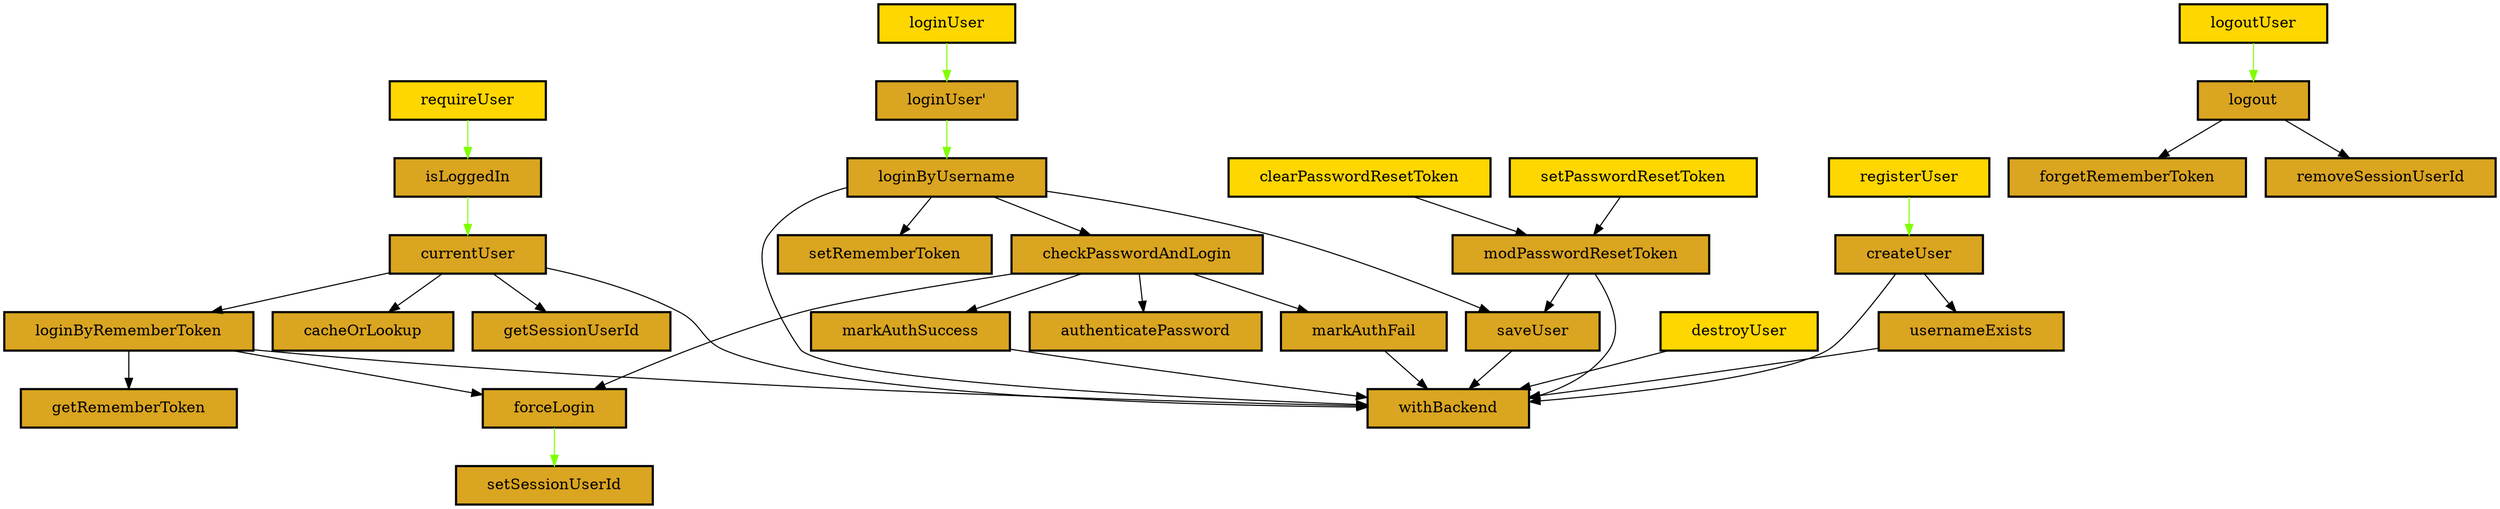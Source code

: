 digraph "Diagram of: Snap.Snaplet.Auth.Handlers" {
    node [margin="0.4,0.1"
         ,style=filled];
    1 [label=authenticatePassword
      ,shape=box
      ,fillcolor=goldenrod
      ,style="filled,bold"];
    2 [label=cacheOrLookup
      ,shape=box
      ,fillcolor=goldenrod
      ,style="filled,bold"];
    3 [label=checkPasswordAndLogin
      ,shape=box
      ,fillcolor=goldenrod
      ,style="filled,bold"];
    4 [label=clearPasswordResetToken
      ,shape=box
      ,fillcolor=gold
      ,style="filled,bold"];
    5 [label=createUser
      ,shape=box
      ,fillcolor=goldenrod
      ,style="filled,bold"];
    6 [label=currentUser
      ,shape=box
      ,fillcolor=goldenrod
      ,style="filled,bold"];
    7 [label=destroyUser
      ,shape=box
      ,fillcolor=gold
      ,style="filled,bold"];
    8 [label=forceLogin
      ,shape=box
      ,fillcolor=goldenrod
      ,style="filled,bold"];
    9 [label=forgetRememberToken
      ,shape=box
      ,fillcolor=goldenrod
      ,style="filled,bold"];
    10 [label=getRememberToken
       ,shape=box
       ,fillcolor=goldenrod
       ,style="filled,bold"];
    11 [label=getSessionUserId
       ,shape=box
       ,fillcolor=goldenrod
       ,style="filled,bold"];
    12 [label=isLoggedIn
       ,shape=box
       ,fillcolor=goldenrod
       ,style="filled,bold"];
    13 [label=loginByRememberToken
       ,shape=box
       ,fillcolor=goldenrod
       ,style="filled,bold"];
    14 [label=loginByUsername
       ,shape=box
       ,fillcolor=goldenrod
       ,style="filled,bold"];
    15 [label=loginUser
       ,shape=box
       ,fillcolor=gold
       ,style="filled,bold"];
    16 [label="loginUser'"
       ,shape=box
       ,fillcolor=goldenrod
       ,style="filled,bold"];
    17 [label=logout
       ,shape=box
       ,fillcolor=goldenrod
       ,style="filled,bold"];
    18 [label=logoutUser
       ,shape=box
       ,fillcolor=gold
       ,style="filled,bold"];
    19 [label=markAuthFail
       ,shape=box
       ,fillcolor=goldenrod
       ,style="filled,bold"];
    20 [label=markAuthSuccess
       ,shape=box
       ,fillcolor=goldenrod
       ,style="filled,bold"];
    21 [label=modPasswordResetToken
       ,shape=box
       ,fillcolor=goldenrod
       ,style="filled,bold"];
    22 [label=registerUser
       ,shape=box
       ,fillcolor=gold
       ,style="filled,bold"];
    23 [label=removeSessionUserId
       ,shape=box
       ,fillcolor=goldenrod
       ,style="filled,bold"];
    24 [label=requireUser
       ,shape=box
       ,fillcolor=gold
       ,style="filled,bold"];
    25 [label=saveUser
       ,shape=box
       ,fillcolor=goldenrod
       ,style="filled,bold"];
    26 [label=setPasswordResetToken
       ,shape=box
       ,fillcolor=gold
       ,style="filled,bold"];
    27 [label=setRememberToken
       ,shape=box
       ,fillcolor=goldenrod
       ,style="filled,bold"];
    28 [label=setSessionUserId
       ,shape=box
       ,fillcolor=goldenrod
       ,style="filled,bold"];
    29 [label=usernameExists
       ,shape=box
       ,fillcolor=goldenrod
       ,style="filled,bold"];
    30 [label=withBackend
       ,shape=box
       ,fillcolor=goldenrod
       ,style="filled,bold"];
    3 -> 1 [penwidth=1,color=black];
    3 -> 8 [penwidth=1,color=black];
    3 -> 19 [penwidth=1
            ,color=black];
    3 -> 20 [penwidth=1
            ,color=black];
    4 -> 21 [penwidth=1
            ,color=black];
    5 -> 29 [penwidth=1
            ,color=black];
    5 -> 30 [penwidth=1
            ,color=black];
    6 -> 2 [penwidth=1,color=black];
    6 -> 11 [penwidth=1
            ,color=black];
    6 -> 13 [penwidth=1
            ,color=black];
    6 -> 30 [penwidth=1
            ,color=black];
    7 -> 30 [penwidth=1
            ,color=black];
    8 -> 28 [penwidth=1
            ,color=chartreuse];
    12 -> 6 [penwidth=1
            ,color=chartreuse];
    13 -> 8 [penwidth=1
            ,color=black];
    13 -> 10 [penwidth=1
             ,color=black];
    13 -> 30 [penwidth=1
             ,color=black];
    14 -> 3 [penwidth=1
            ,color=black];
    14 -> 25 [penwidth=1
             ,color=black];
    14 -> 27 [penwidth=1
             ,color=black];
    14 -> 30 [penwidth=1
             ,color=black];
    15 -> 16 [penwidth=1
             ,color=chartreuse];
    16 -> 14 [penwidth=1
             ,color=chartreuse];
    17 -> 9 [penwidth=1
            ,color=black];
    17 -> 23 [penwidth=1
             ,color=black];
    18 -> 17 [penwidth=1
             ,color=chartreuse];
    19 -> 30 [penwidth=1
             ,color=black];
    20 -> 30 [penwidth=1
             ,color=black];
    21 -> 25 [penwidth=1
             ,color=black];
    21 -> 30 [penwidth=1
             ,color=black];
    22 -> 5 [penwidth=1
            ,color=chartreuse];
    24 -> 12 [penwidth=1
             ,color=chartreuse];
    25 -> 30 [penwidth=1
             ,color=black];
    26 -> 21 [penwidth=1
             ,color=black];
    29 -> 30 [penwidth=1
             ,color=black];
}
